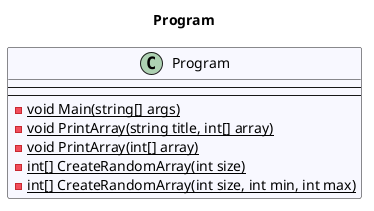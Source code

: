 @startuml Program
title Program
 class Program #GhostWhite {
---
---
- {static} void Main(string[] args)
- {static} void PrintArray(string title, int[] array)
- {static} void PrintArray(int[] array)
- {static} int[] CreateRandomArray(int size)
- {static} int[] CreateRandomArray(int size, int min, int max)
}
@enduml
